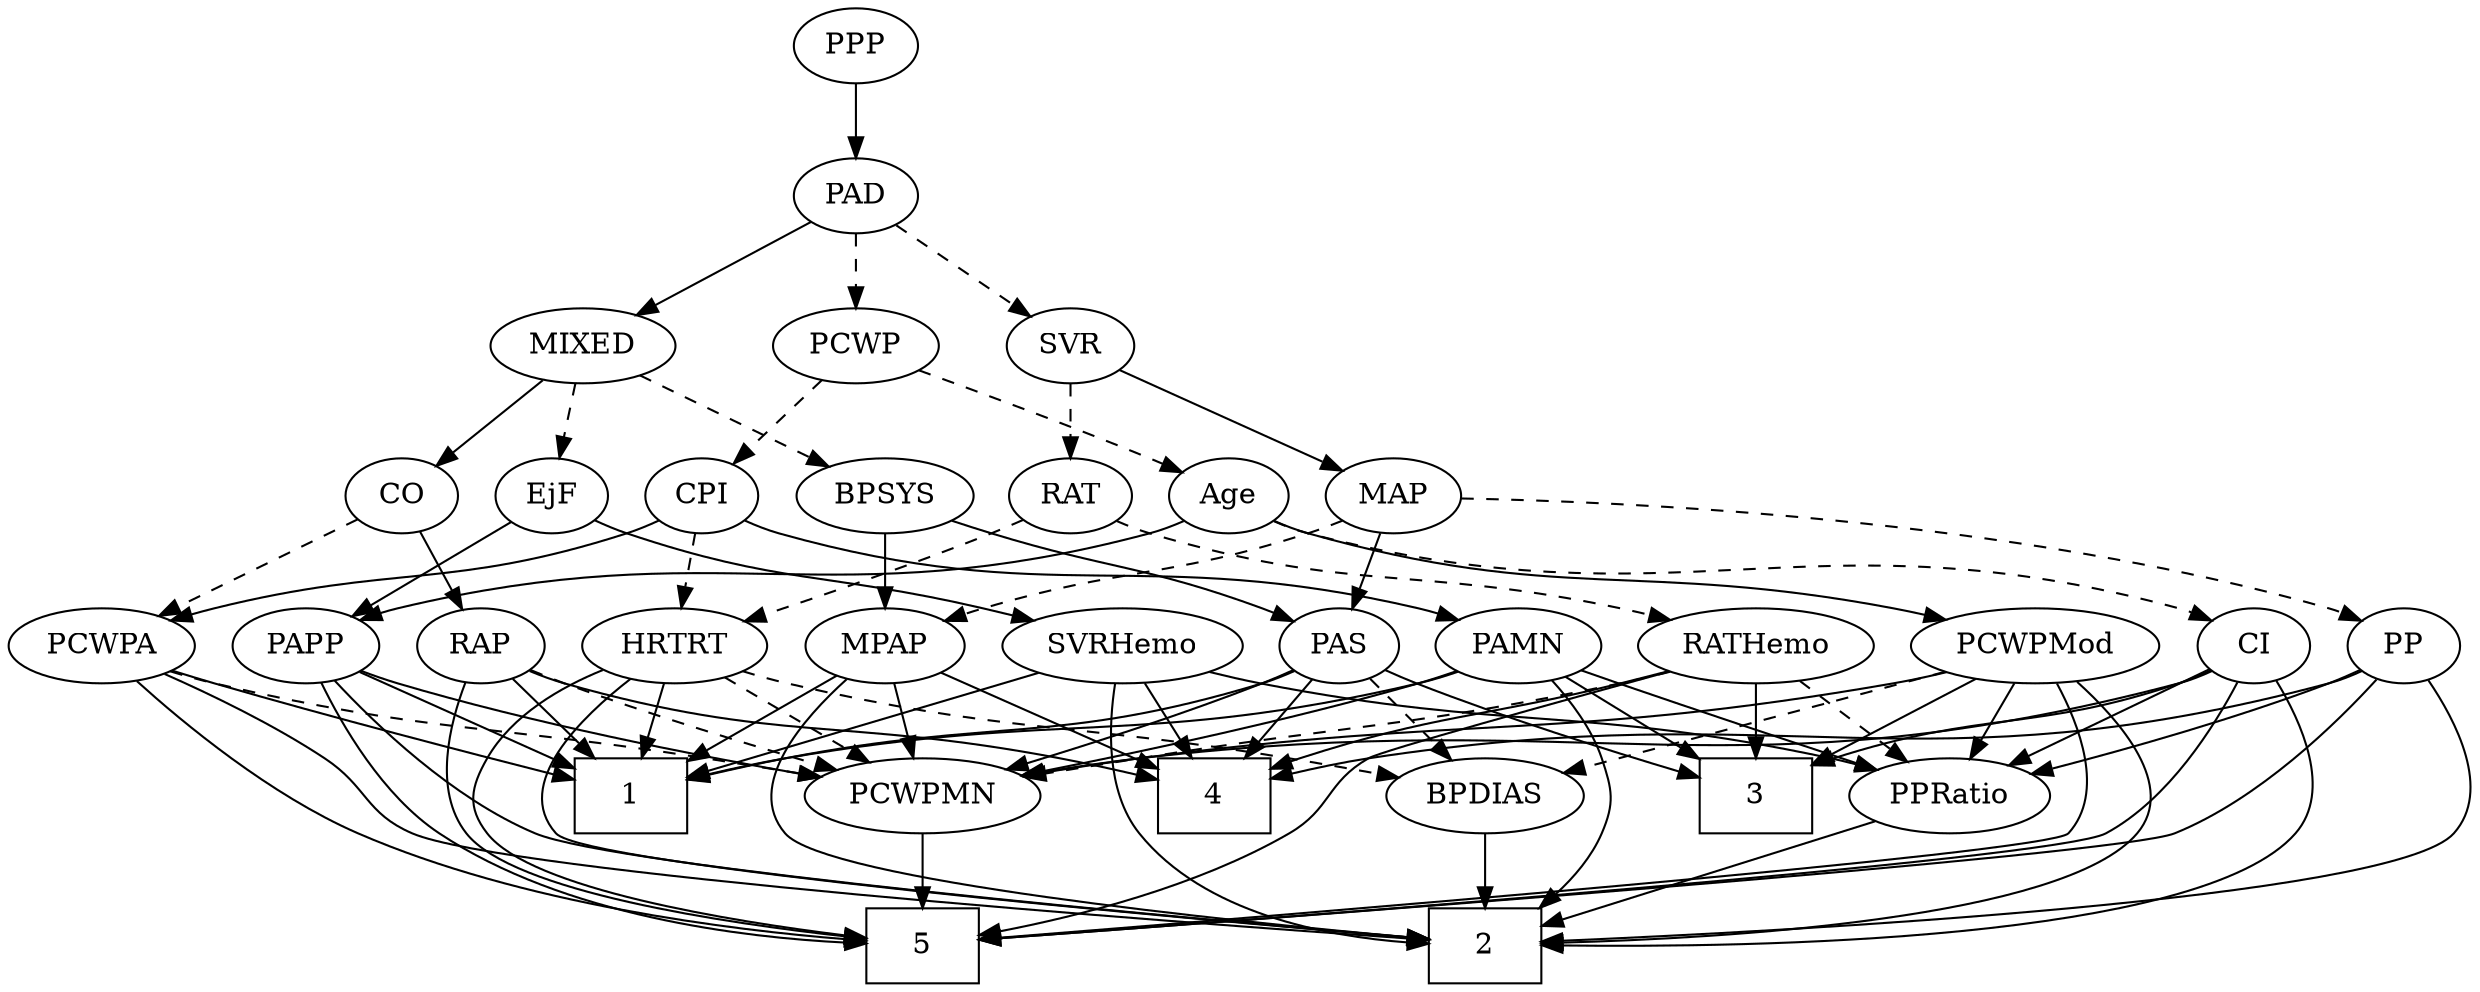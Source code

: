 strict digraph {
	graph [bb="0,0,1099.4,468"];
	node [label="\N"];
	1	[height=0.5,
		pos="256.6,90",
		shape=box,
		width=0.75];
	2	[height=0.5,
		pos="647.6,18",
		shape=box,
		width=0.75];
	3	[height=0.5,
		pos="772.6,90",
		shape=box,
		width=0.75];
	4	[height=0.5,
		pos="522.6,90",
		shape=box,
		width=0.75];
	5	[height=0.5,
		pos="389.6,18",
		shape=box,
		width=0.75];
	Age	[height=0.5,
		pos="544.6,234",
		width=0.75];
	PCWPMod	[height=0.5,
		pos="891.6,162",
		width=1.4443];
	Age -> PCWPMod	[pos="e,853.71,174.37 565.12,222.02 570.07,219.74 575.43,217.55 580.6,216 688.1,183.67 720.74,203.12 830.6,180 834.95,179.08 839.45,178.03 \
843.95,176.91",
		style=solid];
	CI	[height=0.5,
		pos="988.6,162",
		width=0.75];
	Age -> CI	[pos="e,968.12,174.15 565.07,221.85 570.03,219.57 575.4,217.43 580.6,216 740.74,171.88 792.46,224.12 952.6,180 954.55,179.46 956.52,178.83 \
958.49,178.12",
		style=dashed];
	PAPP	[height=0.5,
		pos="132.6,162",
		width=0.88464];
	Age -> PAPP	[pos="e,156.49,174.25 524.11,221.89 519.16,219.61 513.79,217.46 508.6,216 364.44,175.46 318.69,217.06 173.6,180 171.11,179.37 168.58,178.61 \
166.06,177.77",
		style=solid];
	EjF	[height=0.5,
		pos="234.6,234",
		width=0.75];
	SVRHemo	[height=0.5,
		pos="492.6,162",
		width=1.3902];
	EjF -> SVRHemo	[pos="e,455.24,174.15 255.21,222.3 260.16,220 265.49,217.74 270.6,216 340.8,192.01 361.69,198.28 433.6,180 437.44,179.02 441.41,177.97 \
445.39,176.89",
		style=solid];
	EjF -> PAPP	[pos="e,152.06,176.36 216.36,220.49 200.8,209.81 178.18,194.28 160.37,182.06",
		style=solid];
	RAP	[height=0.5,
		pos="210.6,162",
		width=0.77632];
	RAP -> 1	[pos="e,245.23,108.29 221.03,145.12 226.55,136.72 233.47,126.2 239.73,116.67",
		style=solid];
	RAP -> 4	[pos="e,495.25,97.615 231.75,150.17 236.85,147.87 242.34,145.65 247.6,144 334.19,116.84 359.68,126.17 448.6,108 460.58,105.55 473.61,102.64 \
485.34,99.932",
		style=solid];
	RAP -> 5	[pos="e,362.3,21.716 196.91,146.09 181.29,127.22 160.05,94.471 177.6,72 198.87,44.75 297.31,29.438 352.25,22.877",
		style=solid];
	PCWPMN	[height=0.5,
		pos="389.6,90",
		width=1.3902];
	RAP -> PCWPMN	[pos="e,354.89,103.15 232.39,150.66 237.36,148.4 242.64,146.06 247.6,144 279.98,130.54 317.14,116.73 345.32,106.58",
		style=dashed];
	MIXED	[height=0.5,
		pos="250.6,306",
		width=1.1193];
	MIXED -> EjF	[pos="e,238.54,252.28 246.72,288.05 244.94,280.26 242.78,270.82 240.79,262.08",
		style=dashed];
	BPSYS	[height=0.5,
		pos="389.6,234",
		width=1.0471];
	MIXED -> BPSYS	[pos="e,364.38,247.7 276.42,292 298.59,280.83 330.76,264.63 355.13,252.36",
		style=dashed];
	CO	[height=0.5,
		pos="162.6,234",
		width=0.75];
	MIXED -> CO	[pos="e,179.28,248.27 231.5,289.81 218.61,279.55 201.46,265.91 187.5,254.81",
		style=solid];
	MPAP	[height=0.5,
		pos="389.6,162",
		width=0.97491];
	MPAP -> 1	[pos="e,283.84,105.34 365.82,148.49 345.5,137.79 315.96,122.24 292.72,110.01",
		style=solid];
	MPAP -> 2	[pos="e,620.58,21.53 368.9,147.03 344.5,128.89 309.75,96.618 330.6,72 348.56,50.782 530.69,30.478 610.48,22.525",
		style=solid];
	MPAP -> 4	[pos="e,495.36,105.34 413.37,148.49 433.69,137.79 463.23,122.24 486.47,110.01",
		style=solid];
	MPAP -> PCWPMN	[pos="e,389.6,108.1 389.6,143.7 389.6,135.98 389.6,126.71 389.6,118.11",
		style=solid];
	BPSYS -> MPAP	[pos="e,389.6,180.1 389.6,215.7 389.6,207.98 389.6,198.71 389.6,190.11",
		style=solid];
	PAS	[height=0.5,
		pos="587.6,162",
		width=0.75];
	BPSYS -> PAS	[pos="e,566.49,173.56 418.61,222.28 424.54,220.15 430.76,217.97 436.6,216 487.35,198.89 501.71,199.48 551.6,180 553.43,179.28 555.3,178.52 \
557.18,177.72",
		style=solid];
	PAD	[height=0.5,
		pos="375.6,378",
		width=0.79437];
	PAD -> MIXED	[pos="e,274.69,320.49 354.96,365.44 335.57,354.59 306.26,338.17 283.62,325.5",
		style=solid];
	SVR	[height=0.5,
		pos="472.6,306",
		width=0.77632];
	PAD -> SVR	[pos="e,454.76,319.87 393.84,363.83 408.7,353.11 429.87,337.83 446.52,325.82",
		style=dashed];
	PCWP	[height=0.5,
		pos="375.6,306",
		width=0.97491];
	PAD -> PCWP	[pos="e,375.6,324.1 375.6,359.7 375.6,351.98 375.6,342.71 375.6,334.11",
		style=dashed];
	CO -> RAP	[pos="e,199.75,178.82 173.49,217.12 179.56,208.26 187.26,197.04 194.06,187.12",
		style=solid];
	PCWPA	[height=0.5,
		pos="41.596,162",
		width=1.1555];
	CO -> PCWPA	[pos="e,65.459,176.8 142.89,221.6 124.29,210.84 96.062,194.51 74.126,181.82",
		style=dashed];
	PAS -> 1	[pos="e,283.92,97.719 567.05,150.09 562.1,147.8 556.74,145.6 551.6,144 456.56,114.46 428.25,127.15 330.6,108 318.59,105.65 305.56,102.76 \
293.83,100.05",
		style=solid];
	PAS -> 3	[pos="e,745.37,99.778 608.76,150.58 613.6,148.32 618.74,146 623.6,144 661.22,128.47 705.23,113.15 735.62,103.01",
		style=solid];
	PAS -> 4	[pos="e,538.42,108.04 573.81,146.15 565.56,137.26 554.86,125.74 545.37,115.53",
		style=solid];
	PAS -> PCWPMN	[pos="e,427.39,101.9 566.47,150.49 561.63,148.23 556.48,145.94 551.6,144 513.72,128.93 469.7,114.73 437.12,104.83",
		style=solid];
	BPDIAS	[height=0.5,
		pos="647.6,90",
		width=1.1735];
	PAS -> BPDIAS	[pos="e,633.77,107.13 600.62,145.81 608.34,136.8 618.3,125.18 627.06,114.95",
		style=dashed];
	PAMN	[height=0.5,
		pos="668.6,162",
		width=1.011];
	PAMN -> 1	[pos="e,283.87,97.977 641.8,149.68 635.89,147.52 629.6,145.48 623.6,144 496.21,112.59 459.82,130.72 330.6,108 318.55,105.88 305.51,103.06 \
293.78,100.33",
		style=solid];
	PAMN -> 2	[pos="e,670.9,36.181 680.86,145.04 693.1,127.07 708.71,97.105 698.6,72 694.25,61.209 686.53,51.386 678.4,43.209",
		style=solid];
	PAMN -> 3	[pos="e,747.17,108.11 689.64,146.83 703.66,137.4 722.41,124.78 738.53,113.93",
		style=solid];
	PAMN -> PCWPMN	[pos="e,433.19,98.997 641.2,149.96 635.43,147.83 629.35,145.73 623.6,144 562.52,125.64 490.8,110.29 443.01,100.91",
		style=solid];
	PPRatio	[height=0.5,
		pos="857.6,90",
		width=1.1013];
	PAMN -> PPRatio	[pos="e,827.86,102.01 696.89,150.52 729.08,138.6 781.87,119.05 818.11,105.63",
		style=solid];
	RATHemo	[height=0.5,
		pos="772.6,162",
		width=1.3721];
	RATHemo -> 3	[pos="e,772.6,108.1 772.6,143.7 772.6,135.98 772.6,126.71 772.6,118.11",
		style=solid];
	RATHemo -> 4	[pos="e,549.72,102.95 735.53,150.04 728.27,147.98 720.71,145.88 713.6,144 647.31,126.5 628.8,129.2 563.6,108 562.18,107.54 560.74,107.05 \
559.29,106.54",
		style=solid];
	RATHemo -> 5	[pos="e,416.61,23.546 734.83,150.11 684.96,135.66 602.72,111.55 596.6,108 576.47,96.331 578.66,83.784 558.6,72 516.73,47.405 462.21,32.986 \
426.58,25.548",
		style=solid];
	RATHemo -> PCWPMN	[pos="e,433.51,98.852 736.27,149.77 728.81,147.68 720.98,145.64 713.6,144 613.88,121.82 587.35,124.82 486.6,108 472.62,105.67 457.52,103.06 \
443.5,100.61",
		style=dashed];
	RATHemo -> PPRatio	[pos="e,839.26,106.1 791.88,145.12 803.54,135.52 818.55,123.16 831.28,112.67",
		style=dashed];
	CPI	[height=0.5,
		pos="306.6,234",
		width=0.75];
	CPI -> PAMN	[pos="e,641.8,174.29 327.1,221.97 332.06,219.68 337.42,217.51 342.6,216 463.45,180.68 501.43,210.46 623.6,180 626.41,179.3 629.28,178.48 \
632.15,177.58",
		style=solid];
	CPI -> PCWPA	[pos="e,72.344,174.15 286.01,222.23 281.06,219.94 275.71,217.69 270.6,216 193.56,190.49 169.95,201.11 91.596,180 88.453,179.15 85.221,\
178.21 81.984,177.23",
		style=solid];
	HRTRT	[height=0.5,
		pos="296.6,162",
		width=1.1013];
	CPI -> HRTRT	[pos="e,299.06,180.28 304.18,216.05 303.07,208.35 301.74,199.03 300.51,190.36",
		style=dashed];
	RAT	[height=0.5,
		pos="472.6,234",
		width=0.75827];
	RAT -> RATHemo	[pos="e,735.93,174.22 493.15,222.14 498.11,219.85 503.46,217.63 508.6,216 596.76,188 623.47,200.84 713.6,180 717.69,179.05 721.91,178 \
726.14,176.89",
		style=dashed];
	RAT -> HRTRT	[pos="e,326.91,173.69 451.4,222.65 446.57,220.39 441.43,218.05 436.6,216 403.21,201.83 364.63,187.36 336.43,177.12",
		style=dashed];
	SVR -> RAT	[pos="e,472.6,252.1 472.6,287.7 472.6,279.98 472.6,270.71 472.6,262.11",
		style=dashed];
	MAP	[height=0.5,
		pos="620.6,234",
		width=0.84854];
	SVR -> MAP	[pos="e,597.2,246.07 494.43,294.67 519.14,282.99 559.63,263.84 588.06,250.39",
		style=solid];
	PCWPMod -> 2	[pos="e,674.68,19.678 911.05,145.04 931.6,126.27 958.61,94.775 939.6,72 907.56,33.627 756.33,22.976 685,20.068",
		style=solid];
	PCWPMod -> 3	[pos="e,799.87,107.04 866.36,146.15 849.59,136.29 827.31,123.19 808.68,112.23",
		style=solid];
	PCWPMod -> 5	[pos="e,416.9,21.303 901.58,144.31 911.97,124.53 924.45,91.773 906.6,72 898.53,63.07 544.86,32.216 427.21,22.181",
		style=solid];
	PCWPMod -> PCWPMN	[pos="e,432.95,99.259 854.08,149.48 846.37,147.42 838.26,145.46 830.6,144 679.58,115.27 638.84,129.28 486.6,108 472.43,106.02 457.15,103.52 \
443.02,101.05",
		style=solid];
	PCWPMod -> BPDIAS	[pos="e,681.75,100.8 852.93,149.91 808.99,137.3 737.42,116.77 691.44,103.58",
		style=dashed];
	PCWPMod -> PPRatio	[pos="e,865.75,107.79 883.37,144.05 879.4,135.89 874.55,125.91 870.14,116.82",
		style=solid];
	PCWPA -> 1	[pos="e,229.4,99.581 73.31,150.13 79.374,148.07 85.677,145.96 91.596,144 135.48,129.49 186.11,113.31 219.58,102.69",
		style=solid];
	PCWPA -> 2	[pos="e,620.41,21.177 61.244,146.05 93.196,121.88 154.03,76.434 165.6,72 206.83,56.197 504.19,30.701 610.19,22.012",
		style=solid];
	PCWPA -> 5	[pos="e,362.4,20.289 55.004,144.73 72.67,124.43 105.73,90.17 141.6,72 210.71,36.986 302,25.065 352.31,21.035",
		style=solid];
	PCWPA -> PCWPMN	[pos="e,345.77,98.707 72.315,149.74 78.639,147.65 85.292,145.62 91.596,144 97.503,142.48 251.65,115.28 335.86,100.45",
		style=dashed];
	PCWPMN -> 5	[pos="e,389.6,36.104 389.6,71.697 389.6,63.983 389.6,54.712 389.6,46.112",
		style=solid];
	SVRHemo -> 1	[pos="e,283.88,99.094 455.2,149.91 410.95,136.78 337.72,115.06 293.63,101.98",
		style=solid];
	SVRHemo -> 2	[pos="e,620.42,18.944 485.55,144.15 478.69,124.82 471.34,93.078 486.6,72 514.66,33.211 572.09,22.319 610.22,19.532",
		style=solid];
	SVRHemo -> 4	[pos="e,515.19,108.28 499.86,144.05 503.27,136.09 507.42,126.41 511.24,117.51",
		style=solid];
	SVRHemo -> PPRatio	[pos="e,828.33,102.19 529.22,149.58 536.58,147.53 544.3,145.55 551.6,144 664.4,119.97 696.47,135.03 808.6,108 811.94,107.19 815.37,106.25 \
818.79,105.23",
		style=solid];
	BPDIAS -> 2	[pos="e,647.6,36.104 647.6,71.697 647.6,63.983 647.6,54.712 647.6,46.112",
		style=solid];
	MAP -> MPAP	[pos="e,416.39,173.98 597.15,222.29 591.77,220.04 586.04,217.81 580.6,216 516.77,194.78 497.77,200.16 433.6,180 431.05,179.2 428.43,178.33 \
425.81,177.41",
		style=dashed];
	MAP -> PAS	[pos="e,595.36,179.47 612.78,216.41 608.87,208.13 604.06,197.92 599.69,188.66",
		style=solid];
	PP	[height=0.5,
		pos="1060.6,162",
		width=0.75];
	MAP -> PP	[pos="e,1040.1,174.02 651.16,232.21 719.48,229.75 889.2,219.79 1024.6,180 1026.5,179.43 1028.5,178.77 1030.5,178.04",
		style=dashed];
	PP -> 2	[pos="e,674.69,20.181 1073.9,146.01 1089.4,126.76 1110.5,93.291 1091.6,72 1064.7,41.722 786.79,25.595 684.83,20.663",
		style=solid];
	PP -> 4	[pos="e,549.83,98.23 1040.1,149.8 1035.2,147.52 1029.8,145.4 1024.6,144 840.24,94.455 785.21,137.44 596.6,108 584.51,106.11 571.46,103.36 \
559.73,100.62",
		style=solid];
	PP -> 5	[pos="e,416.66,21.079 1048.2,145.84 1030.3,125.08 994.8,88.495 955.6,72 931.15,61.715 548.6,31.327 426.65,21.854",
		style=solid];
	PP -> PPRatio	[pos="e,890.69,100.08 1039.5,150.45 1034.6,148.2 1029.5,145.92 1024.6,144 983.11,127.71 934.4,112.7 900.33,102.85",
		style=solid];
	PPP	[height=0.5,
		pos="375.6,450",
		width=0.75];
	PPP -> PAD	[pos="e,375.6,396.1 375.6,431.7 375.6,423.98 375.6,414.71 375.6,406.11",
		style=solid];
	PPRatio -> 2	[pos="e,674.7,27.777 827.04,78.315 820.94,76.204 814.57,74.018 808.6,72 766.03,57.61 716.96,41.529 684.29,30.895",
		style=solid];
	PCWP -> Age	[pos="e,523.38,245.29 403.06,294.63 430.09,284.28 472.47,267.71 508.6,252 510.4,251.21 512.25,250.39 514.12,249.55",
		style=dashed];
	PCWP -> CPI	[pos="e,320.92,249.54 360.28,289.46 350.83,279.87 338.55,267.42 328.12,256.84",
		style=dashed];
	CI -> 2	[pos="e,674.67,18.557 1001,145.66 1015.1,126.34 1033.9,93.113 1015.6,72 973.04,22.874 769.7,18.241 684.88,18.5",
		style=solid];
	CI -> 3	[pos="e,799.88,104.56 967.57,150.23 962.73,147.98 957.54,145.77 952.6,144 893.38,122.85 872.67,129.47 809.51,107.95",
		style=solid];
	CI -> 5	[pos="e,416.68,21.061 981.93,144.55 972.54,123.71 953.28,88.542 924.6,72 902.99,59.54 544.33,30.926 426.66,21.83",
		style=solid];
	CI -> PCWPMN	[pos="e,432.44,99.425 968.52,149.95 963.46,147.61 957.94,145.42 952.6,144 751.8,90.77 692.7,133.96 486.6,108 472.26,106.19 456.83,103.73 \
442.57,101.24",
		style=solid];
	CI -> PPRatio	[pos="e,882.39,104.25 968.13,150.06 947.58,139.08 915.58,121.98 891.28,109",
		style=solid];
	PAPP -> 1	[pos="e,229.3,106.41 154.48,148.65 172.73,138.34 199.11,123.45 220.48,111.39",
		style=solid];
	PAPP -> 2	[pos="e,620.35,21.167 141.75,144.59 154.31,123.81 178.99,88.696 210.6,72 245.64,53.49 510.83,30.177 610.17,21.999",
		style=solid];
	PAPP -> 5	[pos="e,362.35,22.331 134.58,143.88 137.85,123.68 146.29,90.51 167.6,72 194.93,48.259 296.34,31.408 352.16,23.706",
		style=solid];
	PAPP -> PCWPMN	[pos="e,346.84,99.477 157.08,150.13 162.47,147.95 168.18,145.78 173.6,144 228.4,126.03 292.78,110.99 336.91,101.57",
		style=solid];
	HRTRT -> 1	[pos="e,266.57,108.45 287.12,144.41 282.47,136.28 276.77,126.31 271.56,117.18",
		style=solid];
	HRTRT -> 2	[pos="e,620.56,21.37 268.06,149.38 250.92,140.74 230.57,127.11 220.6,108 213.19,93.815 210,83.99 220.6,72 233.49,57.402 508.93,31.4 610.45,\
22.275",
		style=solid];
	HRTRT -> 5	[pos="e,362.41,22.065 266.15,150.35 237.12,139.51 196.55,122.31 187.6,108 179.11,94.436 177.82,84.668 187.6,72 207.58,46.097 299.77,30.376 \
352.44,23.354",
		style=solid];
	HRTRT -> PCWPMN	[pos="e,368.93,106.55 316.32,146.15 329.24,136.43 346.36,123.54 360.8,112.68",
		style=dashed];
	HRTRT -> BPDIAS	[pos="e,609.95,98.374 326.15,149.86 332.51,147.71 339.23,145.63 345.6,144 438.6,120.18 464.11,125.01 558.6,108 572.04,105.58 586.61,102.84 \
599.99,100.29",
		style=dashed];
}
